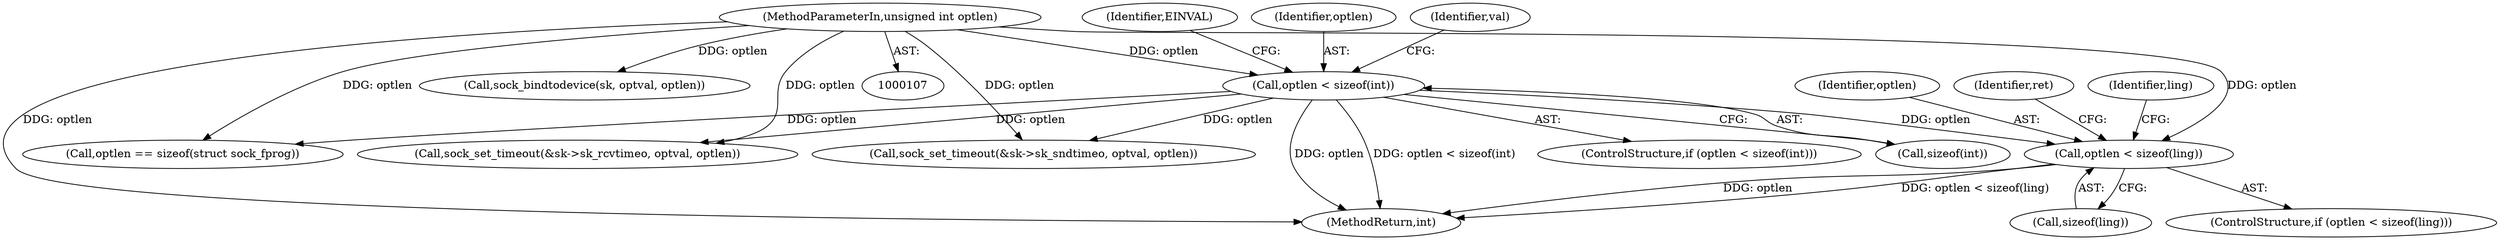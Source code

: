 digraph "0_linux_3e10986d1d698140747fcfc2761ec9cb64c1d582@API" {
"1000345" [label="(Call,optlen < sizeof(ling))"];
"1000137" [label="(Call,optlen < sizeof(int))"];
"1000112" [label="(MethodParameterIn,unsigned int optlen)"];
"1000346" [label="(Identifier,optlen)"];
"1000546" [label="(Call,sock_set_timeout(&sk->sk_sndtimeo, optval, optlen))"];
"1000138" [label="(Identifier,optlen)"];
"1000345" [label="(Call,optlen < sizeof(ling))"];
"1000351" [label="(Identifier,ret)"];
"1000535" [label="(Call,sock_set_timeout(&sk->sk_rcvtimeo, optval, optlen))"];
"1000139" [label="(Call,sizeof(int))"];
"1000112" [label="(MethodParameterIn,unsigned int optlen)"];
"1000560" [label="(Call,optlen == sizeof(struct sock_fprog))"];
"1000132" [label="(Call,sock_bindtodevice(sk, optval, optlen))"];
"1000358" [label="(Identifier,ling)"];
"1000668" [label="(MethodReturn,int)"];
"1000137" [label="(Call,optlen < sizeof(int))"];
"1000136" [label="(ControlStructure,if (optlen < sizeof(int)))"];
"1000146" [label="(Identifier,val)"];
"1000143" [label="(Identifier,EINVAL)"];
"1000347" [label="(Call,sizeof(ling))"];
"1000344" [label="(ControlStructure,if (optlen < sizeof(ling)))"];
"1000345" -> "1000344"  [label="AST: "];
"1000345" -> "1000347"  [label="CFG: "];
"1000346" -> "1000345"  [label="AST: "];
"1000347" -> "1000345"  [label="AST: "];
"1000351" -> "1000345"  [label="CFG: "];
"1000358" -> "1000345"  [label="CFG: "];
"1000345" -> "1000668"  [label="DDG: optlen"];
"1000345" -> "1000668"  [label="DDG: optlen < sizeof(ling)"];
"1000137" -> "1000345"  [label="DDG: optlen"];
"1000112" -> "1000345"  [label="DDG: optlen"];
"1000137" -> "1000136"  [label="AST: "];
"1000137" -> "1000139"  [label="CFG: "];
"1000138" -> "1000137"  [label="AST: "];
"1000139" -> "1000137"  [label="AST: "];
"1000143" -> "1000137"  [label="CFG: "];
"1000146" -> "1000137"  [label="CFG: "];
"1000137" -> "1000668"  [label="DDG: optlen"];
"1000137" -> "1000668"  [label="DDG: optlen < sizeof(int)"];
"1000112" -> "1000137"  [label="DDG: optlen"];
"1000137" -> "1000535"  [label="DDG: optlen"];
"1000137" -> "1000546"  [label="DDG: optlen"];
"1000137" -> "1000560"  [label="DDG: optlen"];
"1000112" -> "1000107"  [label="AST: "];
"1000112" -> "1000668"  [label="DDG: optlen"];
"1000112" -> "1000132"  [label="DDG: optlen"];
"1000112" -> "1000535"  [label="DDG: optlen"];
"1000112" -> "1000546"  [label="DDG: optlen"];
"1000112" -> "1000560"  [label="DDG: optlen"];
}
